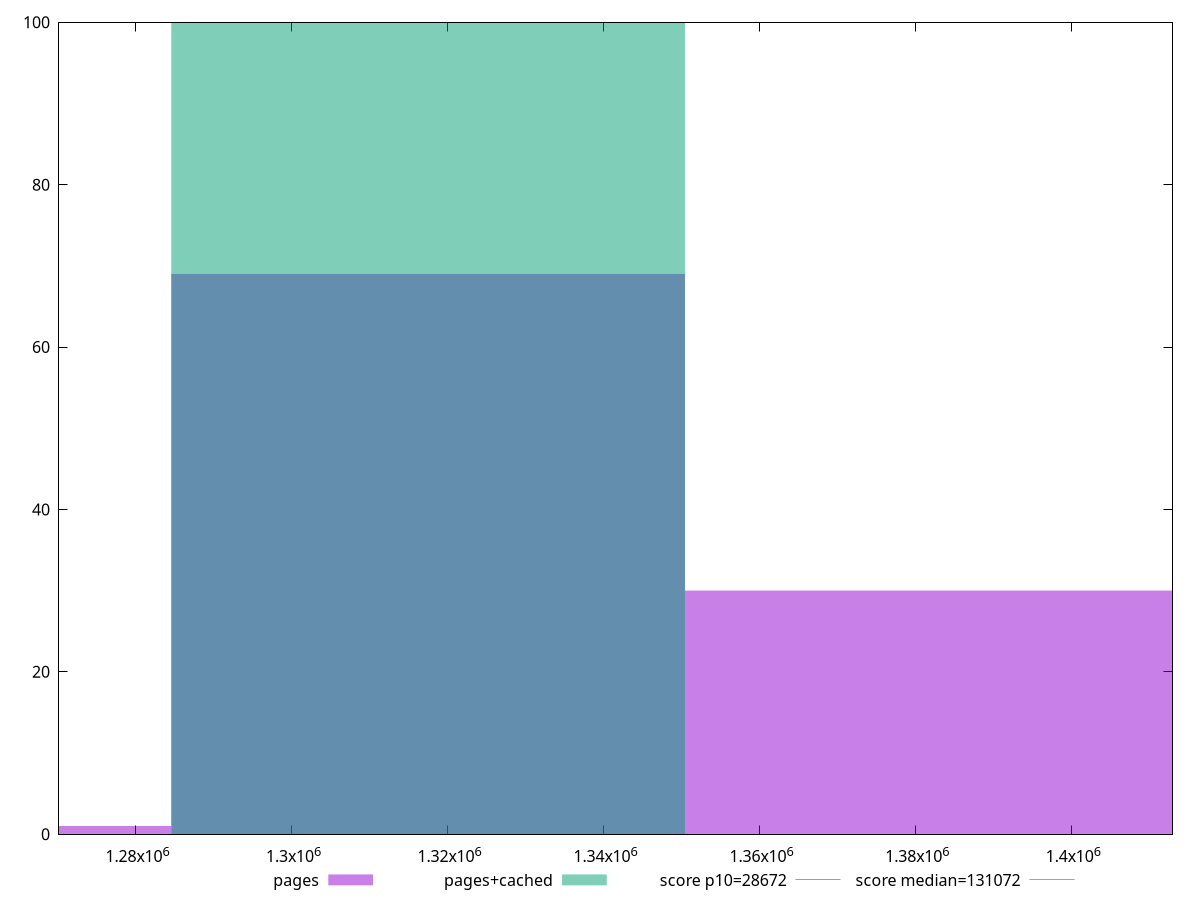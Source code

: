 reset

$pages <<EOF
1317516.7670853115 69
1251640.928731046 1
1383392.6054395773 30
EOF

$pagesCached <<EOF
1317516.7670853115 100
EOF

set key outside below
set boxwidth 65875.83835426558
set xrange [1270176.0707324643:1412978.248801986]
set yrange [0:100]
set trange [0:100]
set style fill transparent solid 0.5 noborder

set parametric
set terminal svg size 640, 500 enhanced background rgb 'white'
set output "report_00026_2021-02-22T21:38:55.199Z/uses-long-cache-ttl/comparison/histogram/0_vs_1.svg"

plot $pages title "pages" with boxes, \
     $pagesCached title "pages+cached" with boxes, \
     28672,t title "score p10=28672", \
     131072,t title "score median=131072"

reset
